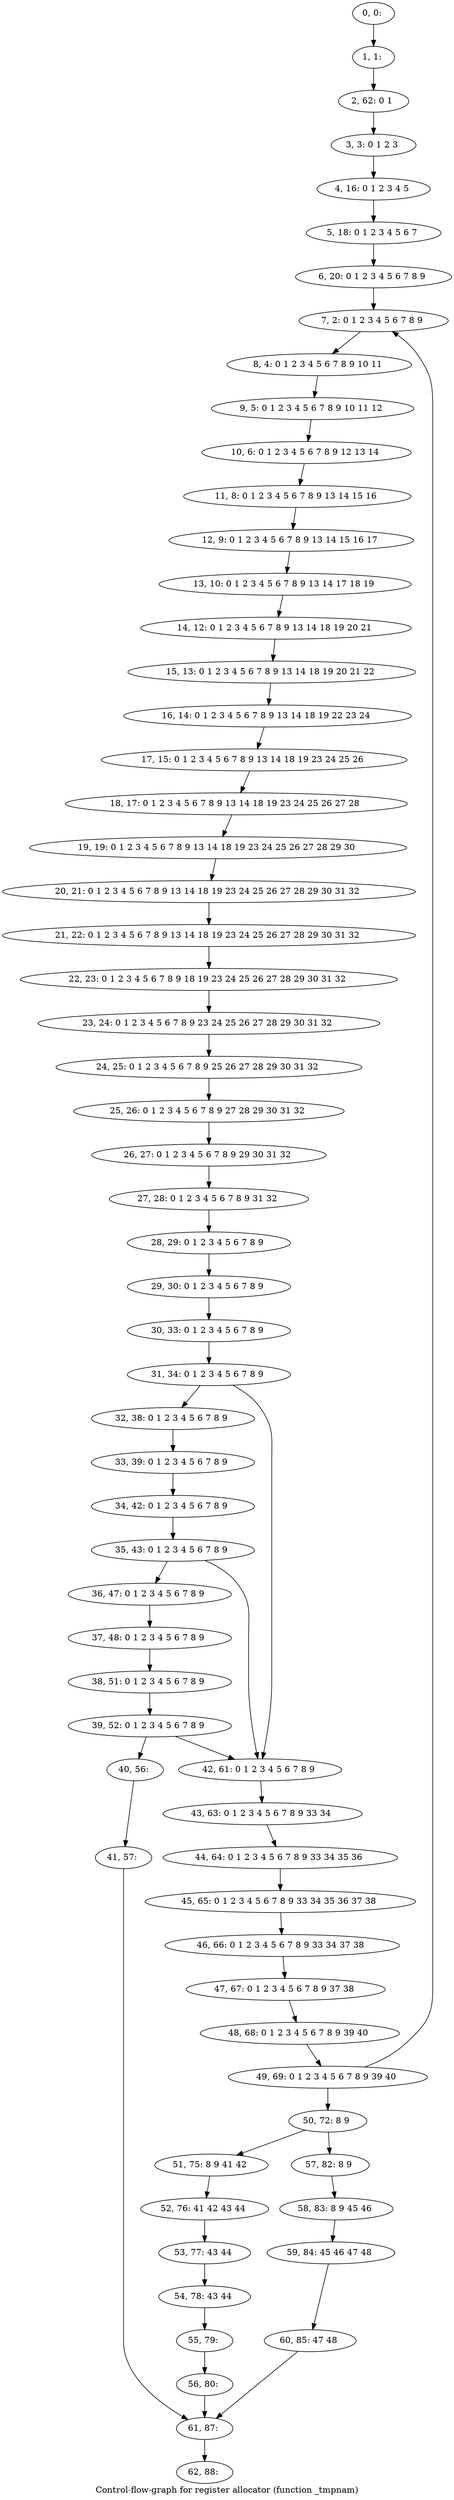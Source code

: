 digraph G {
graph [label="Control-flow-graph for register allocator (function _tmpnam)"]
0[label="0, 0: "];
1[label="1, 1: "];
2[label="2, 62: 0 1 "];
3[label="3, 3: 0 1 2 3 "];
4[label="4, 16: 0 1 2 3 4 5 "];
5[label="5, 18: 0 1 2 3 4 5 6 7 "];
6[label="6, 20: 0 1 2 3 4 5 6 7 8 9 "];
7[label="7, 2: 0 1 2 3 4 5 6 7 8 9 "];
8[label="8, 4: 0 1 2 3 4 5 6 7 8 9 10 11 "];
9[label="9, 5: 0 1 2 3 4 5 6 7 8 9 10 11 12 "];
10[label="10, 6: 0 1 2 3 4 5 6 7 8 9 12 13 14 "];
11[label="11, 8: 0 1 2 3 4 5 6 7 8 9 13 14 15 16 "];
12[label="12, 9: 0 1 2 3 4 5 6 7 8 9 13 14 15 16 17 "];
13[label="13, 10: 0 1 2 3 4 5 6 7 8 9 13 14 17 18 19 "];
14[label="14, 12: 0 1 2 3 4 5 6 7 8 9 13 14 18 19 20 21 "];
15[label="15, 13: 0 1 2 3 4 5 6 7 8 9 13 14 18 19 20 21 22 "];
16[label="16, 14: 0 1 2 3 4 5 6 7 8 9 13 14 18 19 22 23 24 "];
17[label="17, 15: 0 1 2 3 4 5 6 7 8 9 13 14 18 19 23 24 25 26 "];
18[label="18, 17: 0 1 2 3 4 5 6 7 8 9 13 14 18 19 23 24 25 26 27 28 "];
19[label="19, 19: 0 1 2 3 4 5 6 7 8 9 13 14 18 19 23 24 25 26 27 28 29 30 "];
20[label="20, 21: 0 1 2 3 4 5 6 7 8 9 13 14 18 19 23 24 25 26 27 28 29 30 31 32 "];
21[label="21, 22: 0 1 2 3 4 5 6 7 8 9 13 14 18 19 23 24 25 26 27 28 29 30 31 32 "];
22[label="22, 23: 0 1 2 3 4 5 6 7 8 9 18 19 23 24 25 26 27 28 29 30 31 32 "];
23[label="23, 24: 0 1 2 3 4 5 6 7 8 9 23 24 25 26 27 28 29 30 31 32 "];
24[label="24, 25: 0 1 2 3 4 5 6 7 8 9 25 26 27 28 29 30 31 32 "];
25[label="25, 26: 0 1 2 3 4 5 6 7 8 9 27 28 29 30 31 32 "];
26[label="26, 27: 0 1 2 3 4 5 6 7 8 9 29 30 31 32 "];
27[label="27, 28: 0 1 2 3 4 5 6 7 8 9 31 32 "];
28[label="28, 29: 0 1 2 3 4 5 6 7 8 9 "];
29[label="29, 30: 0 1 2 3 4 5 6 7 8 9 "];
30[label="30, 33: 0 1 2 3 4 5 6 7 8 9 "];
31[label="31, 34: 0 1 2 3 4 5 6 7 8 9 "];
32[label="32, 38: 0 1 2 3 4 5 6 7 8 9 "];
33[label="33, 39: 0 1 2 3 4 5 6 7 8 9 "];
34[label="34, 42: 0 1 2 3 4 5 6 7 8 9 "];
35[label="35, 43: 0 1 2 3 4 5 6 7 8 9 "];
36[label="36, 47: 0 1 2 3 4 5 6 7 8 9 "];
37[label="37, 48: 0 1 2 3 4 5 6 7 8 9 "];
38[label="38, 51: 0 1 2 3 4 5 6 7 8 9 "];
39[label="39, 52: 0 1 2 3 4 5 6 7 8 9 "];
40[label="40, 56: "];
41[label="41, 57: "];
42[label="42, 61: 0 1 2 3 4 5 6 7 8 9 "];
43[label="43, 63: 0 1 2 3 4 5 6 7 8 9 33 34 "];
44[label="44, 64: 0 1 2 3 4 5 6 7 8 9 33 34 35 36 "];
45[label="45, 65: 0 1 2 3 4 5 6 7 8 9 33 34 35 36 37 38 "];
46[label="46, 66: 0 1 2 3 4 5 6 7 8 9 33 34 37 38 "];
47[label="47, 67: 0 1 2 3 4 5 6 7 8 9 37 38 "];
48[label="48, 68: 0 1 2 3 4 5 6 7 8 9 39 40 "];
49[label="49, 69: 0 1 2 3 4 5 6 7 8 9 39 40 "];
50[label="50, 72: 8 9 "];
51[label="51, 75: 8 9 41 42 "];
52[label="52, 76: 41 42 43 44 "];
53[label="53, 77: 43 44 "];
54[label="54, 78: 43 44 "];
55[label="55, 79: "];
56[label="56, 80: "];
57[label="57, 82: 8 9 "];
58[label="58, 83: 8 9 45 46 "];
59[label="59, 84: 45 46 47 48 "];
60[label="60, 85: 47 48 "];
61[label="61, 87: "];
62[label="62, 88: "];
0->1 ;
1->2 ;
2->3 ;
3->4 ;
4->5 ;
5->6 ;
6->7 ;
7->8 ;
8->9 ;
9->10 ;
10->11 ;
11->12 ;
12->13 ;
13->14 ;
14->15 ;
15->16 ;
16->17 ;
17->18 ;
18->19 ;
19->20 ;
20->21 ;
21->22 ;
22->23 ;
23->24 ;
24->25 ;
25->26 ;
26->27 ;
27->28 ;
28->29 ;
29->30 ;
30->31 ;
31->32 ;
31->42 ;
32->33 ;
33->34 ;
34->35 ;
35->36 ;
35->42 ;
36->37 ;
37->38 ;
38->39 ;
39->40 ;
39->42 ;
40->41 ;
41->61 ;
42->43 ;
43->44 ;
44->45 ;
45->46 ;
46->47 ;
47->48 ;
48->49 ;
49->50 ;
49->7 ;
50->51 ;
50->57 ;
51->52 ;
52->53 ;
53->54 ;
54->55 ;
55->56 ;
56->61 ;
57->58 ;
58->59 ;
59->60 ;
60->61 ;
61->62 ;
}
